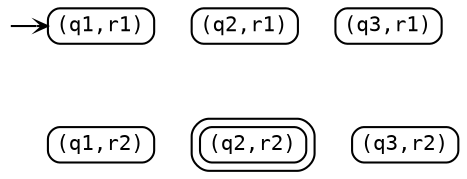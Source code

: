 digraph {
  rankdir=TB;
  node [fontname=Courier,fontsize=10,shape=box,style=rounded,height=0,width=0,margin="0.055,0.042"];
  edge [arrowhead=vee,arrowsize=0.5,fontname=Courier,fontsize=9];

  {
  rank=same;
  _START[shape=none,label=""];
  q1r1[label=<(q1,r1)>];
  q2r1[label=<(q2,r1)>];
  q3r1[label=<(q3,r1)>];
  }

  {
  rank=same;
  fakestart[shape=none,label=""];
  q1r2[label=<(q1,r2)>];
  q2r2[label=<(q2,r2)>,peripheries=2];
  q3r2[label=<(q3,r2)>];
  }

  _START -> fakestart[style=invis];

  edge[constraint=false];
  _START -> q1r1;
  fakestart -> q1r2[style=invis];
}